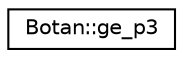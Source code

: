 digraph "Graphical Class Hierarchy"
{
  edge [fontname="Helvetica",fontsize="10",labelfontname="Helvetica",labelfontsize="10"];
  node [fontname="Helvetica",fontsize="10",shape=record];
  rankdir="LR";
  Node0 [label="Botan::ge_p3",height=0.2,width=0.4,color="black", fillcolor="white", style="filled",URL="$struct_botan_1_1ge__p3.html"];
}

